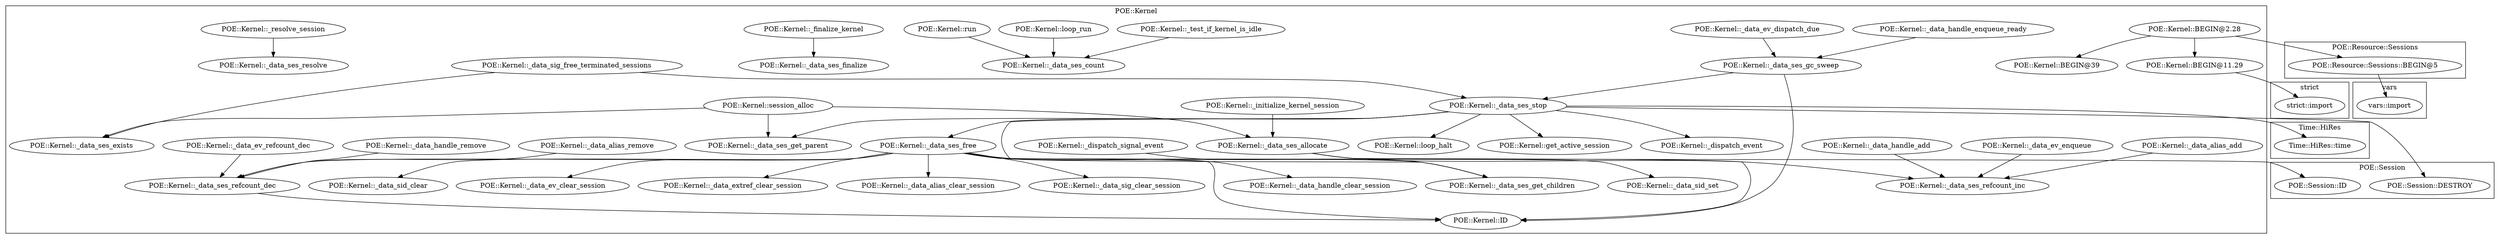 digraph {
graph [overlap=false]
subgraph cluster_POE_Resource_Sessions {
	label="POE::Resource::Sessions";
	"POE::Resource::Sessions::BEGIN@5";
}
subgraph cluster_vars {
	label="vars";
	"vars::import";
}
subgraph cluster_POE_Kernel {
	label="POE::Kernel";
	"POE::Kernel::_data_ses_exists";
	"POE::Kernel::_data_alias_clear_session";
	"POE::Kernel::_data_ses_get_parent";
	"POE::Kernel::_data_ev_clear_session";
	"POE::Kernel::session_alloc";
	"POE::Kernel::BEGIN@2.28";
	"POE::Kernel::run";
	"POE::Kernel::_data_handle_remove";
	"POE::Kernel::_data_sid_set";
	"POE::Kernel::_data_ses_finalize";
	"POE::Kernel::_data_sig_free_terminated_sessions";
	"POE::Kernel::_data_extref_clear_session";
	"POE::Kernel::BEGIN@11.29";
	"POE::Kernel::_data_ev_refcount_dec";
	"POE::Kernel::_data_ses_count";
	"POE::Kernel::loop_halt";
	"POE::Kernel::_data_ev_enqueue";
	"POE::Kernel::_data_ses_gc_sweep";
	"POE::Kernel::_data_handle_add";
	"POE::Kernel::_test_if_kernel_is_idle";
	"POE::Kernel::_data_ses_stop";
	"POE::Kernel::ID";
	"POE::Kernel::get_active_session";
	"POE::Kernel::_data_ses_refcount_inc";
	"POE::Kernel::_data_ses_refcount_dec";
	"POE::Kernel::_data_handle_enqueue_ready";
	"POE::Kernel::_data_alias_add";
	"POE::Kernel::_data_sig_clear_session";
	"POE::Kernel::_finalize_kernel";
	"POE::Kernel::_data_alias_remove";
	"POE::Kernel::_data_ses_get_children";
	"POE::Kernel::_dispatch_event";
	"POE::Kernel::loop_run";
	"POE::Kernel::_data_handle_clear_session";
	"POE::Kernel::_data_ses_free";
	"POE::Kernel::_data_ses_allocate";
	"POE::Kernel::_data_ses_resolve";
	"POE::Kernel::_resolve_session";
	"POE::Kernel::_data_ev_dispatch_due";
	"POE::Kernel::_initialize_kernel_session";
	"POE::Kernel::_dispatch_signal_event";
	"POE::Kernel::_data_sid_clear";
	"POE::Kernel::BEGIN@39";
}
subgraph cluster_Time_HiRes {
	label="Time::HiRes";
	"Time::HiRes::time";
}
subgraph cluster_strict {
	label="strict";
	"strict::import";
}
subgraph cluster_POE_Session {
	label="POE::Session";
	"POE::Session::DESTROY";
	"POE::Session::ID";
}
"POE::Kernel::_data_ses_gc_sweep" -> "POE::Kernel::_data_ses_stop";
"POE::Kernel::_data_sig_free_terminated_sessions" -> "POE::Kernel::_data_ses_stop";
"POE::Kernel::_data_ses_free" -> "POE::Session::ID";
"POE::Kernel::session_alloc" -> "POE::Kernel::_data_ses_allocate";
"POE::Kernel::_initialize_kernel_session" -> "POE::Kernel::_data_ses_allocate";
"POE::Kernel::_data_ses_stop" -> "POE::Kernel::_data_ses_free";
"POE::Resource::Sessions::BEGIN@5" -> "vars::import";
"POE::Kernel::BEGIN@2.28" -> "POE::Kernel::BEGIN@39";
"POE::Kernel::_data_sig_free_terminated_sessions" -> "POE::Kernel::_data_ses_exists";
"POE::Kernel::session_alloc" -> "POE::Kernel::_data_ses_exists";
"POE::Kernel::_data_ses_stop" -> "POE::Session::DESTROY";
"POE::Kernel::_data_ses_allocate" -> "POE::Kernel::_data_sid_set";
"POE::Kernel::_data_ses_stop" -> "POE::Kernel::loop_halt";
"POE::Kernel::_data_ses_stop" -> "POE::Kernel::_data_ses_get_children";
"POE::Kernel::_data_ses_free" -> "POE::Kernel::_data_ses_get_children";
"POE::Kernel::_dispatch_signal_event" -> "POE::Kernel::_data_ses_get_children";
"POE::Kernel::_data_ev_refcount_dec" -> "POE::Kernel::_data_ses_refcount_dec";
"POE::Kernel::_data_ses_free" -> "POE::Kernel::_data_ses_refcount_dec";
"POE::Kernel::_data_handle_remove" -> "POE::Kernel::_data_ses_refcount_dec";
"POE::Kernel::_data_alias_remove" -> "POE::Kernel::_data_ses_refcount_dec";
"POE::Kernel::_data_handle_add" -> "POE::Kernel::_data_ses_refcount_inc";
"POE::Kernel::_data_ses_allocate" -> "POE::Kernel::_data_ses_refcount_inc";
"POE::Kernel::_data_alias_add" -> "POE::Kernel::_data_ses_refcount_inc";
"POE::Kernel::_data_ev_enqueue" -> "POE::Kernel::_data_ses_refcount_inc";
"POE::Kernel::_resolve_session" -> "POE::Kernel::_data_ses_resolve";
"POE::Kernel::_data_ses_stop" -> "POE::Kernel::_dispatch_event";
"POE::Kernel::_data_ses_free" -> "POE::Kernel::_data_alias_clear_session";
"POE::Kernel::run" -> "POE::Kernel::_data_ses_count";
"POE::Kernel::_test_if_kernel_is_idle" -> "POE::Kernel::_data_ses_count";
"POE::Kernel::loop_run" -> "POE::Kernel::_data_ses_count";
"POE::Kernel::BEGIN@2.28" -> "POE::Kernel::BEGIN@11.29";
"POE::Kernel::_data_ses_stop" -> "POE::Kernel::get_active_session";
"POE::Kernel::_data_ses_allocate" -> "POE::Kernel::ID";
"POE::Kernel::_data_ses_free" -> "POE::Kernel::ID";
"POE::Kernel::_data_ses_gc_sweep" -> "POE::Kernel::ID";
"POE::Kernel::_data_ses_refcount_dec" -> "POE::Kernel::ID";
"POE::Kernel::_data_ev_dispatch_due" -> "POE::Kernel::_data_ses_gc_sweep";
"POE::Kernel::_data_handle_enqueue_ready" -> "POE::Kernel::_data_ses_gc_sweep";
"POE::Kernel::_data_ses_stop" -> "Time::HiRes::time";
"POE::Kernel::_data_ses_free" -> "POE::Kernel::_data_ev_clear_session";
"POE::Kernel::session_alloc" -> "POE::Kernel::_data_ses_get_parent";
"POE::Kernel::_data_ses_stop" -> "POE::Kernel::_data_ses_get_parent";
"POE::Kernel::_finalize_kernel" -> "POE::Kernel::_data_ses_finalize";
"POE::Kernel::_data_ses_free" -> "POE::Kernel::_data_extref_clear_session";
"POE::Kernel::_data_ses_free" -> "POE::Kernel::_data_sig_clear_session";
"POE::Kernel::_data_ses_free" -> "POE::Kernel::_data_handle_clear_session";
"POE::Kernel::_data_ses_free" -> "POE::Kernel::_data_sid_clear";
"POE::Kernel::BEGIN@2.28" -> "POE::Resource::Sessions::BEGIN@5";
"POE::Kernel::BEGIN@11.29" -> "strict::import";
}
